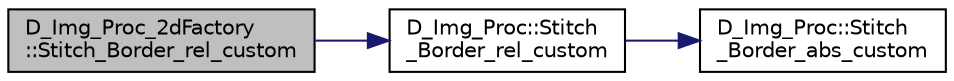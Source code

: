 digraph "D_Img_Proc_2dFactory::Stitch_Border_rel_custom"
{
 // LATEX_PDF_SIZE
  edge [fontname="Helvetica",fontsize="10",labelfontname="Helvetica",labelfontsize="10"];
  node [fontname="Helvetica",fontsize="10",shape=record];
  rankdir="LR";
  Node1 [label="D_Img_Proc_2dFactory\l::Stitch_Border_rel_custom",height=0.2,width=0.4,color="black", fillcolor="grey75", style="filled", fontcolor="black",tooltip=" "];
  Node1 -> Node2 [color="midnightblue",fontsize="10",style="solid"];
  Node2 [label="D_Img_Proc::Stitch\l_Border_rel_custom",height=0.2,width=0.4,color="black", fillcolor="white", style="filled",URL="$class_d___img___proc.html#af144f162a34e8f425e4843d920e11ac7",tooltip=" "];
  Node2 -> Node3 [color="midnightblue",fontsize="10",style="solid"];
  Node3 [label="D_Img_Proc::Stitch\l_Border_abs_custom",height=0.2,width=0.4,color="black", fillcolor="white", style="filled",URL="$class_d___img___proc.html#a23fcb1c971eff58bfa3386e7a0f7588f",tooltip=" "];
}
